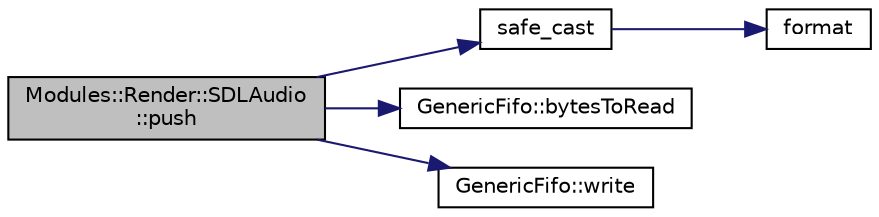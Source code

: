 digraph "Modules::Render::SDLAudio::push"
{
 // INTERACTIVE_SVG=YES
  edge [fontname="Helvetica",fontsize="10",labelfontname="Helvetica",labelfontsize="10"];
  node [fontname="Helvetica",fontsize="10",shape=record];
  rankdir="LR";
  Node1 [label="Modules::Render::SDLAudio\l::push",height=0.2,width=0.4,color="black", fillcolor="grey75", style="filled", fontcolor="black"];
  Node1 -> Node2 [color="midnightblue",fontsize="10",style="solid",fontname="Helvetica"];
  Node2 [label="safe_cast",height=0.2,width=0.4,color="black", fillcolor="white", style="filled",URL="$tools_8hpp.html#ad0cd9d62cdc4d8ad0ad279bc6b8d5dc2"];
  Node2 -> Node3 [color="midnightblue",fontsize="10",style="solid",fontname="Helvetica"];
  Node3 [label="format",height=0.2,width=0.4,color="black", fillcolor="white", style="filled",URL="$format_8hpp.html#a3aca22086b5c6398b980286ac7dd89ad"];
  Node1 -> Node4 [color="midnightblue",fontsize="10",style="solid",fontname="Helvetica"];
  Node4 [label="GenericFifo::bytesToRead",height=0.2,width=0.4,color="black", fillcolor="white", style="filled",URL="$class_generic_fifo.html#a494068f146206237ce4998180093554f"];
  Node1 -> Node5 [color="midnightblue",fontsize="10",style="solid",fontname="Helvetica"];
  Node5 [label="GenericFifo::write",height=0.2,width=0.4,color="black", fillcolor="white", style="filled",URL="$class_generic_fifo.html#a863f7f3660fcd2a841b8b4ae61d8928a"];
}
